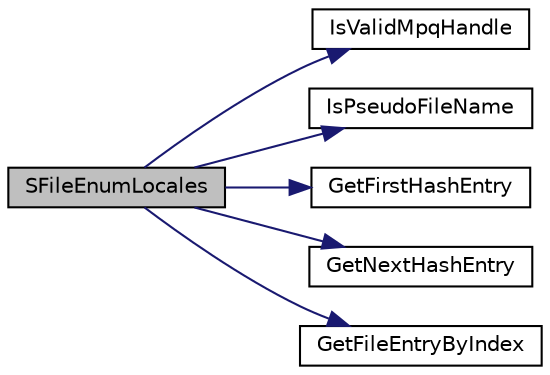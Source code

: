 digraph G
{
  edge [fontname="Helvetica",fontsize="10",labelfontname="Helvetica",labelfontsize="10"];
  node [fontname="Helvetica",fontsize="10",shape=record];
  rankdir="LR";
  Node1 [label="SFileEnumLocales",height=0.2,width=0.4,color="black", fillcolor="grey75", style="filled" fontcolor="black"];
  Node1 -> Node2 [color="midnightblue",fontsize="10",style="solid",fontname="Helvetica"];
  Node2 [label="IsValidMpqHandle",height=0.2,width=0.4,color="black", fillcolor="white", style="filled",URL="$_s_base_common_8cpp.html#a67882fdf8d424efbb6b2e1f748583a66"];
  Node1 -> Node3 [color="midnightblue",fontsize="10",style="solid",fontname="Helvetica"];
  Node3 [label="IsPseudoFileName",height=0.2,width=0.4,color="black", fillcolor="white", style="filled",URL="$_s_base_common_8cpp.html#ad01c4c290fa6caebc77053dbc12c1070"];
  Node1 -> Node4 [color="midnightblue",fontsize="10",style="solid",fontname="Helvetica"];
  Node4 [label="GetFirstHashEntry",height=0.2,width=0.4,color="black", fillcolor="white", style="filled",URL="$_s_base_common_8cpp.html#aa1133687cdff9769a49bad6d9b8abec1"];
  Node1 -> Node5 [color="midnightblue",fontsize="10",style="solid",fontname="Helvetica"];
  Node5 [label="GetNextHashEntry",height=0.2,width=0.4,color="black", fillcolor="white", style="filled",URL="$_s_base_common_8cpp.html#a8ce768ce195c4379b7dccadcc6635a06"];
  Node1 -> Node6 [color="midnightblue",fontsize="10",style="solid",fontname="Helvetica"];
  Node6 [label="GetFileEntryByIndex",height=0.2,width=0.4,color="black", fillcolor="white", style="filled",URL="$_s_base_file_table_8cpp.html#abf78f423c25cfc7a8065eca9dc4480af"];
}
